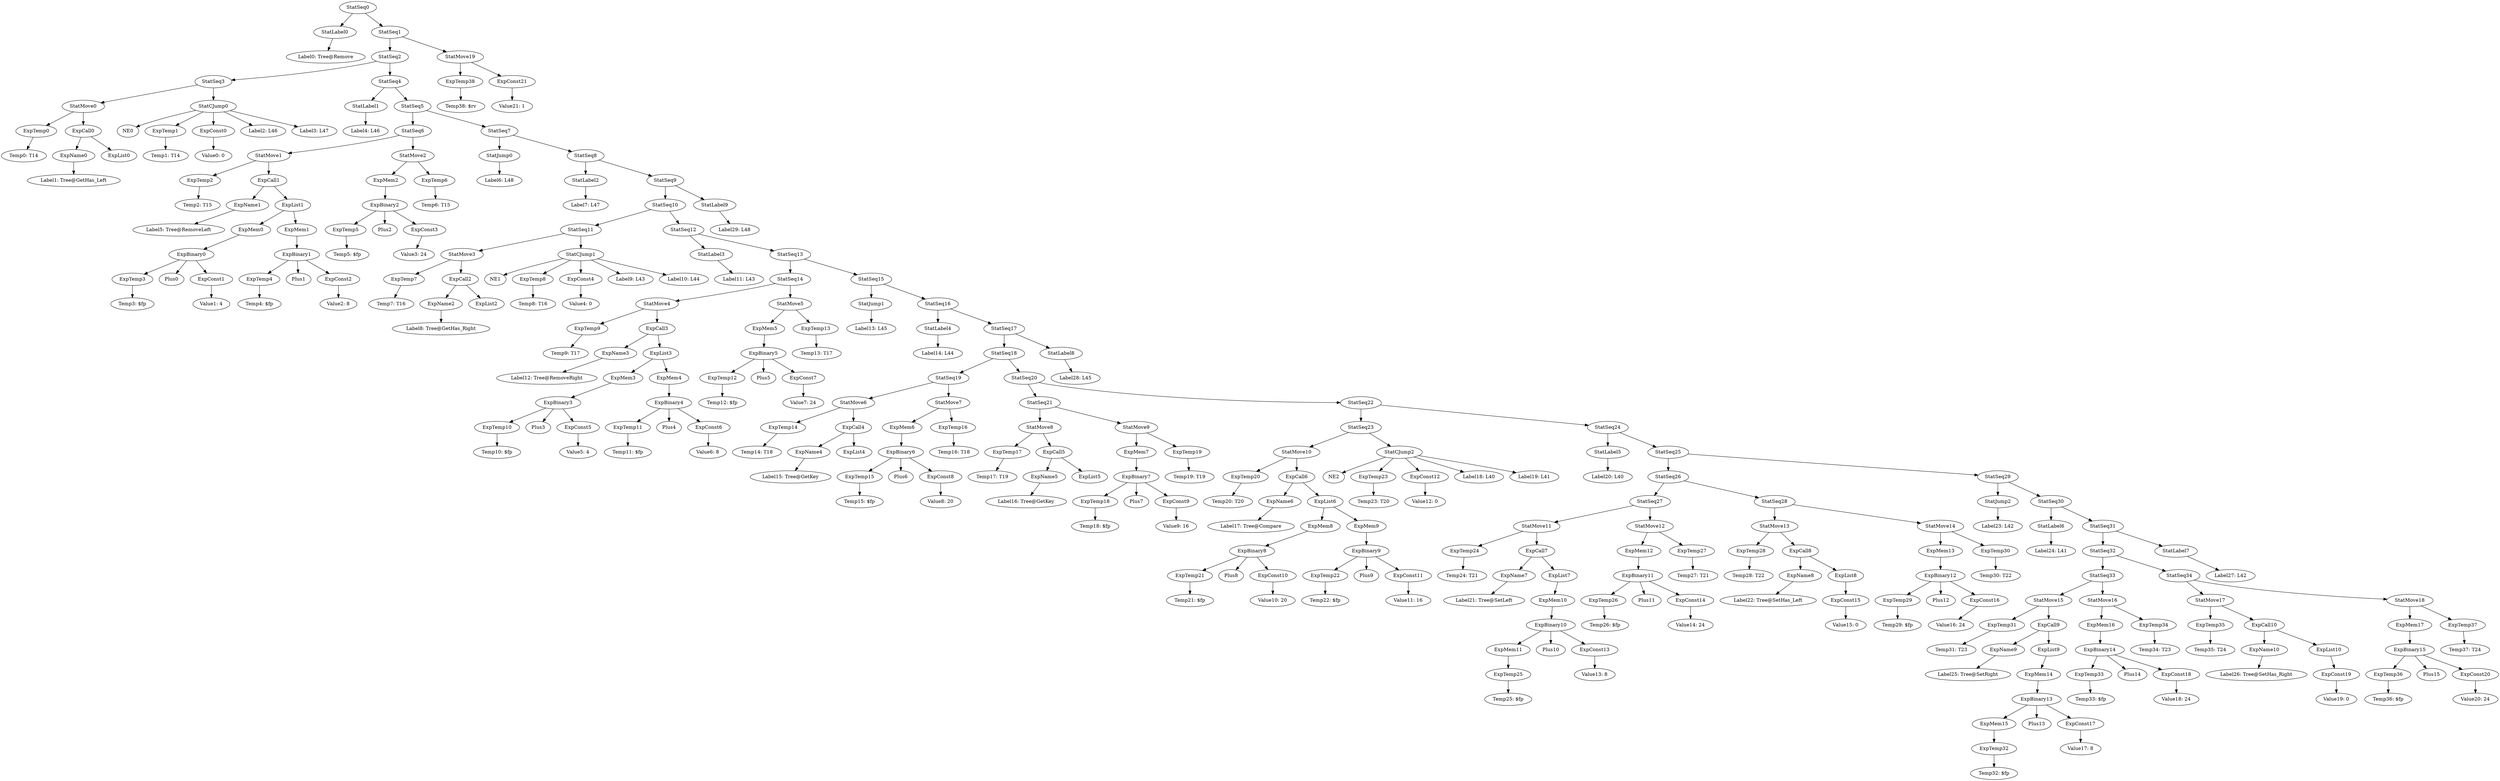 digraph {
	ordering = out;
	ExpTemp38 -> "Temp38: $rv";
	StatLabel9 -> "Label29: L48";
	StatSeq9 -> StatSeq10;
	StatSeq9 -> StatLabel9;
	StatLabel8 -> "Label28: L45";
	ExpTemp37 -> "Temp37: T24";
	StatMove18 -> ExpMem17;
	StatMove18 -> ExpTemp37;
	ExpMem17 -> ExpBinary15;
	ExpConst20 -> "Value20: 24";
	ExpTemp36 -> "Temp36: $fp";
	StatSeq34 -> StatMove17;
	StatSeq34 -> StatMove18;
	ExpList10 -> ExpConst19;
	ExpCall10 -> ExpName10;
	ExpCall10 -> ExpList10;
	ExpTemp34 -> "Temp34: T23";
	ExpMem14 -> ExpBinary13;
	ExpConst17 -> "Value17: 8";
	ExpConst21 -> "Value21: 1";
	ExpCall9 -> ExpName9;
	ExpCall9 -> ExpList9;
	StatSeq29 -> StatJump2;
	StatSeq29 -> StatSeq30;
	StatJump2 -> "Label23: L42";
	StatSeq25 -> StatSeq26;
	StatSeq25 -> StatSeq29;
	ExpTemp30 -> "Temp30: T22";
	ExpMem13 -> ExpBinary12;
	ExpConst16 -> "Value16: 24";
	ExpTemp29 -> "Temp29: $fp";
	StatSeq28 -> StatMove13;
	StatSeq28 -> StatMove14;
	ExpList8 -> ExpConst15;
	ExpConst15 -> "Value15: 0";
	ExpCall8 -> ExpName8;
	ExpCall8 -> ExpList8;
	ExpTemp27 -> "Temp27: T21";
	StatMove16 -> ExpMem16;
	StatMove16 -> ExpTemp34;
	ExpMem12 -> ExpBinary11;
	ExpConst14 -> "Value14: 24";
	ExpTemp26 -> "Temp26: $fp";
	StatSeq27 -> StatMove11;
	StatSeq27 -> StatMove12;
	ExpConst13 -> "Value13: 8";
	ExpBinary10 -> ExpMem11;
	ExpBinary10 -> Plus10;
	ExpBinary10 -> ExpConst13;
	ExpName9 -> "Label25: Tree@SetRight";
	ExpTemp25 -> "Temp25: $fp";
	StatMove14 -> ExpMem13;
	StatMove14 -> ExpTemp30;
	ExpCall7 -> ExpName7;
	ExpCall7 -> ExpList7;
	ExpMem11 -> ExpTemp25;
	StatMove11 -> ExpTemp24;
	StatMove11 -> ExpCall7;
	ExpTemp24 -> "Temp24: T21";
	StatSeq24 -> StatLabel5;
	StatSeq24 -> StatSeq25;
	StatSeq22 -> StatSeq23;
	StatSeq22 -> StatSeq24;
	ExpConst12 -> "Value12: 0";
	ExpConst11 -> "Value11: 16";
	StatSeq32 -> StatSeq33;
	StatSeq32 -> StatSeq34;
	ExpTemp22 -> "Temp22: $fp";
	ExpMem8 -> ExpBinary8;
	ExpBinary8 -> ExpTemp21;
	ExpBinary8 -> Plus8;
	ExpBinary8 -> ExpConst10;
	ExpTemp21 -> "Temp21: $fp";
	ExpName6 -> "Label17: Tree@Compare";
	ExpName10 -> "Label26: Tree@SetHas_Right";
	StatMove10 -> ExpTemp20;
	StatMove10 -> ExpCall6;
	ExpConst4 -> "Value4: 0";
	StatMove3 -> ExpTemp7;
	StatMove3 -> ExpCall2;
	ExpTemp6 -> "Temp6: T15";
	StatSeq26 -> StatSeq27;
	StatSeq26 -> StatSeq28;
	StatMove6 -> ExpTemp14;
	StatMove6 -> ExpCall4;
	ExpBinary13 -> ExpMem15;
	ExpBinary13 -> Plus13;
	ExpBinary13 -> ExpConst17;
	StatMove2 -> ExpMem2;
	StatMove2 -> ExpTemp6;
	ExpConst3 -> "Value3: 24";
	ExpBinary2 -> ExpTemp5;
	ExpBinary2 -> Plus2;
	ExpBinary2 -> ExpConst3;
	StatSeq17 -> StatSeq18;
	StatSeq17 -> StatLabel8;
	StatSeq30 -> StatLabel6;
	StatSeq30 -> StatSeq31;
	ExpName8 -> "Label22: Tree@SetHas_Left";
	ExpTemp19 -> "Temp19: T19";
	StatLabel0 -> "Label0: Tree@Remove";
	ExpMem5 -> ExpBinary5;
	ExpMem1 -> ExpBinary1;
	ExpConst6 -> "Value6: 8";
	ExpBinary15 -> ExpTemp36;
	ExpBinary15 -> Plus15;
	ExpBinary15 -> ExpConst20;
	ExpCall2 -> ExpName2;
	ExpCall2 -> ExpList2;
	ExpConst2 -> "Value2: 8";
	ExpConst10 -> "Value10: 20";
	ExpBinary1 -> ExpTemp4;
	ExpBinary1 -> Plus1;
	ExpBinary1 -> ExpConst2;
	ExpCall3 -> ExpName3;
	ExpCall3 -> ExpList3;
	StatCJump1 -> NE1;
	StatCJump1 -> ExpTemp8;
	StatCJump1 -> ExpConst4;
	StatCJump1 -> "Label9: L43";
	StatCJump1 -> "Label10: L44";
	ExpTemp7 -> "Temp7: T16";
	ExpTemp0 -> "Temp0: T14";
	StatLabel5 -> "Label20: L40";
	ExpTemp4 -> "Temp4: $fp";
	StatSeq3 -> StatMove0;
	StatSeq3 -> StatCJump0;
	StatSeq15 -> StatJump1;
	StatSeq15 -> StatSeq16;
	StatMove15 -> ExpTemp31;
	StatMove15 -> ExpCall9;
	StatLabel3 -> "Label11: L43";
	ExpBinary3 -> ExpTemp10;
	ExpBinary3 -> Plus3;
	ExpBinary3 -> ExpConst5;
	ExpMem7 -> ExpBinary7;
	StatMove0 -> ExpTemp0;
	StatMove0 -> ExpCall0;
	StatLabel7 -> "Label27: L42";
	StatMove8 -> ExpTemp17;
	StatMove8 -> ExpCall5;
	ExpTemp20 -> "Temp20: T20";
	ExpConst8 -> "Value8: 20";
	ExpName0 -> "Label1: Tree@GetHas_Left";
	ExpConst18 -> "Value18: 24";
	ExpBinary12 -> ExpTemp29;
	ExpBinary12 -> Plus12;
	ExpBinary12 -> ExpConst16;
	ExpName5 -> "Label16: Tree@GetKey";
	ExpList9 -> ExpMem14;
	ExpConst0 -> "Value0: 0";
	ExpName2 -> "Label8: Tree@GetHas_Right";
	ExpTemp5 -> "Temp5: $fp";
	ExpTemp35 -> "Temp35: T24";
	ExpList1 -> ExpMem0;
	ExpList1 -> ExpMem1;
	ExpBinary4 -> ExpTemp11;
	ExpBinary4 -> Plus4;
	ExpBinary4 -> ExpConst6;
	ExpTemp1 -> "Temp1: T14";
	StatSeq31 -> StatSeq32;
	StatSeq31 -> StatLabel7;
	ExpTemp11 -> "Temp11: $fp";
	StatSeq8 -> StatLabel2;
	StatSeq8 -> StatSeq9;
	ExpTemp3 -> "Temp3: $fp";
	StatMove17 -> ExpTemp35;
	StatMove17 -> ExpCall10;
	StatSeq6 -> StatMove1;
	StatSeq6 -> StatMove2;
	StatSeq2 -> StatSeq3;
	StatSeq2 -> StatSeq4;
	StatSeq20 -> StatSeq21;
	StatSeq20 -> StatSeq22;
	StatSeq11 -> StatMove3;
	StatSeq11 -> StatCJump1;
	ExpBinary5 -> ExpTemp12;
	ExpBinary5 -> Plus5;
	ExpBinary5 -> ExpConst7;
	ExpName7 -> "Label21: Tree@SetLeft";
	StatJump0 -> "Label6: L48";
	ExpCall1 -> ExpName1;
	ExpCall1 -> ExpList1;
	StatSeq1 -> StatSeq2;
	StatSeq1 -> StatMove19;
	ExpTemp33 -> "Temp33: $fp";
	ExpMem2 -> ExpBinary2;
	StatLabel6 -> "Label24: L41";
	ExpTemp12 -> "Temp12: $fp";
	ExpCall0 -> ExpName0;
	ExpCall0 -> ExpList0;
	StatLabel1 -> "Label4: L46";
	ExpMem15 -> ExpTemp32;
	ExpTemp8 -> "Temp8: T16";
	ExpTemp18 -> "Temp18: $fp";
	ExpBinary9 -> ExpTemp22;
	ExpBinary9 -> Plus9;
	ExpBinary9 -> ExpConst11;
	ExpBinary7 -> ExpTemp18;
	ExpBinary7 -> Plus7;
	ExpBinary7 -> ExpConst9;
	ExpBinary14 -> ExpTemp33;
	ExpBinary14 -> Plus14;
	ExpBinary14 -> ExpConst18;
	StatSeq5 -> StatSeq6;
	StatSeq5 -> StatSeq7;
	StatSeq23 -> StatMove10;
	StatSeq23 -> StatCJump2;
	StatLabel4 -> "Label14: L44";
	StatCJump0 -> NE0;
	StatCJump0 -> ExpTemp1;
	StatCJump0 -> ExpConst0;
	StatCJump0 -> "Label2: L46";
	StatCJump0 -> "Label3: L47";
	StatMove1 -> ExpTemp2;
	StatMove1 -> ExpCall1;
	ExpName1 -> "Label5: Tree@RemoveLeft";
	StatMove13 -> ExpTemp28;
	StatMove13 -> ExpCall8;
	StatSeq10 -> StatSeq11;
	StatSeq10 -> StatSeq12;
	StatSeq14 -> StatMove4;
	StatSeq14 -> StatMove5;
	StatMove19 -> ExpTemp38;
	StatMove19 -> ExpConst21;
	ExpTemp28 -> "Temp28: T22";
	ExpTemp15 -> "Temp15: $fp";
	ExpList6 -> ExpMem8;
	ExpList6 -> ExpMem9;
	ExpConst1 -> "Value1: 4";
	ExpTemp2 -> "Temp2: T15";
	ExpBinary0 -> ExpTemp3;
	ExpBinary0 -> Plus0;
	ExpBinary0 -> ExpConst1;
	ExpMem0 -> ExpBinary0;
	ExpTemp32 -> "Temp32: $fp";
	StatSeq12 -> StatLabel3;
	StatSeq12 -> StatSeq13;
	ExpCall4 -> ExpName4;
	ExpCall4 -> ExpList4;
	ExpTemp9 -> "Temp9: T17";
	StatSeq19 -> StatMove6;
	StatSeq19 -> StatMove7;
	ExpList7 -> ExpMem10;
	ExpName3 -> "Label12: Tree@RemoveRight";
	ExpMem10 -> ExpBinary10;
	ExpCall6 -> ExpName6;
	ExpCall6 -> ExpList6;
	ExpTemp10 -> "Temp10: $fp";
	StatSeq0 -> StatLabel0;
	StatSeq0 -> StatSeq1;
	ExpConst5 -> "Value5: 4";
	StatLabel2 -> "Label7: L47";
	ExpConst9 -> "Value9: 16";
	StatMove4 -> ExpTemp9;
	StatMove4 -> ExpCall3;
	StatMove5 -> ExpMem5;
	StatMove5 -> ExpTemp13;
	ExpMem3 -> ExpBinary3;
	ExpList3 -> ExpMem3;
	ExpList3 -> ExpMem4;
	StatSeq33 -> StatMove15;
	StatSeq33 -> StatMove16;
	ExpBinary11 -> ExpTemp26;
	ExpBinary11 -> Plus11;
	ExpBinary11 -> ExpConst14;
	ExpMem4 -> ExpBinary4;
	ExpName4 -> "Label15: Tree@GetKey";
	StatSeq21 -> StatMove8;
	StatSeq21 -> StatMove9;
	ExpTemp31 -> "Temp31: T23";
	ExpConst7 -> "Value7: 24";
	ExpTemp13 -> "Temp13: T17";
	StatSeq4 -> StatLabel1;
	StatSeq4 -> StatSeq5;
	StatJump1 -> "Label13: L45";
	StatSeq7 -> StatJump0;
	StatSeq7 -> StatSeq8;
	StatSeq16 -> StatLabel4;
	StatSeq16 -> StatSeq17;
	ExpConst19 -> "Value19: 0";
	StatMove12 -> ExpMem12;
	StatMove12 -> ExpTemp27;
	ExpTemp14 -> "Temp14: T18";
	ExpMem16 -> ExpBinary14;
	ExpBinary6 -> ExpTemp15;
	ExpBinary6 -> Plus6;
	ExpBinary6 -> ExpConst8;
	StatCJump2 -> NE2;
	StatCJump2 -> ExpTemp23;
	StatCJump2 -> ExpConst12;
	StatCJump2 -> "Label18: L40";
	StatCJump2 -> "Label19: L41";
	ExpTemp16 -> "Temp16: T18";
	ExpMem6 -> ExpBinary6;
	StatMove7 -> ExpMem6;
	StatMove7 -> ExpTemp16;
	StatSeq18 -> StatSeq19;
	StatSeq18 -> StatSeq20;
	ExpTemp23 -> "Temp23: T20";
	ExpMem9 -> ExpBinary9;
	StatSeq13 -> StatSeq14;
	StatSeq13 -> StatSeq15;
	ExpTemp17 -> "Temp17: T19";
	ExpCall5 -> ExpName5;
	ExpCall5 -> ExpList5;
	StatMove9 -> ExpMem7;
	StatMove9 -> ExpTemp19;
}

